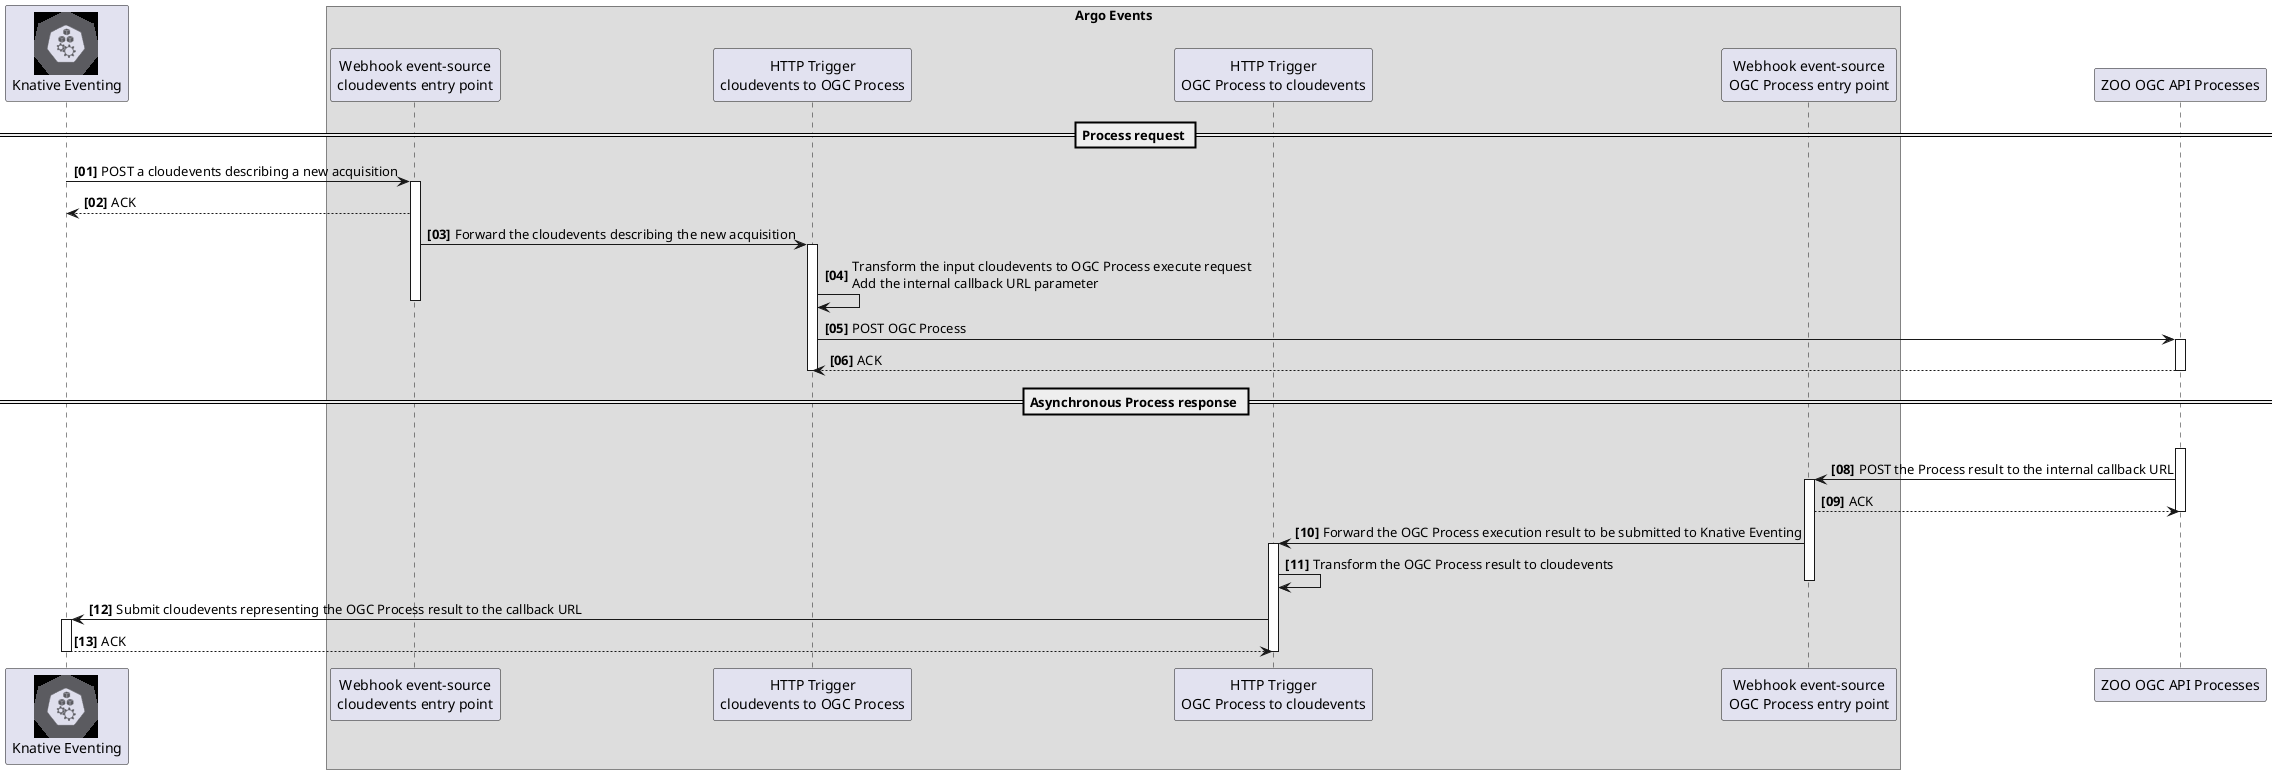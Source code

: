 @startuml
!include <kubernetes/k8s-sprites-unlabeled-25pct>
autonumber "<b>[00]"

participant "<$node>\nKnative Eventing" as keventing

box "Argo Events"
  participant "Webhook event-source\ncloudevents entry point" as aewhi
  participant "HTTP Trigger\ncloudevents to OGC Process" as aehti

  participant "HTTP Trigger\nOGC Process to cloudevents" as aehto
  participant "Webhook event-source\nOGC Process entry point" as aewho
end box

participant "ZOO OGC API Processes" as zoo

== Process request ==

keventing -> aewhi ++ : POST a cloudevents describing a new acquisition
aewhi --> keventing : ACK
aewhi -> aehti ++ : Forward the cloudevents describing the new acquisition
aehti -> aehti: Transform the input cloudevents to OGC Process execute request\nAdd the internal callback URL parameter
deactivate aewhi

aehti -> zoo ++ : POST OGC Process
zoo --> aehti -- : ACK
deactivate aehti

== Asynchronous Process response ==

' this is a workaround to avoid multiple times activation error
zoo -[hidden]> aewho

activate zoo
zoo -> aewho ++ : POST the Process result to the internal callback URL
aewho --> zoo : ACK
deactivate zoo

aewho -> aehto ++ : Forward the OGC Process execution result to be submitted to Knative Eventing
aehto -> aehto : Transform the OGC Process result to cloudevents
deactivate aewho

aehto -> keventing ++ : Submit cloudevents representing the OGC Process result to the callback URL
keventing --> aehto -- : ACK
deactivate aehto

@enduml
